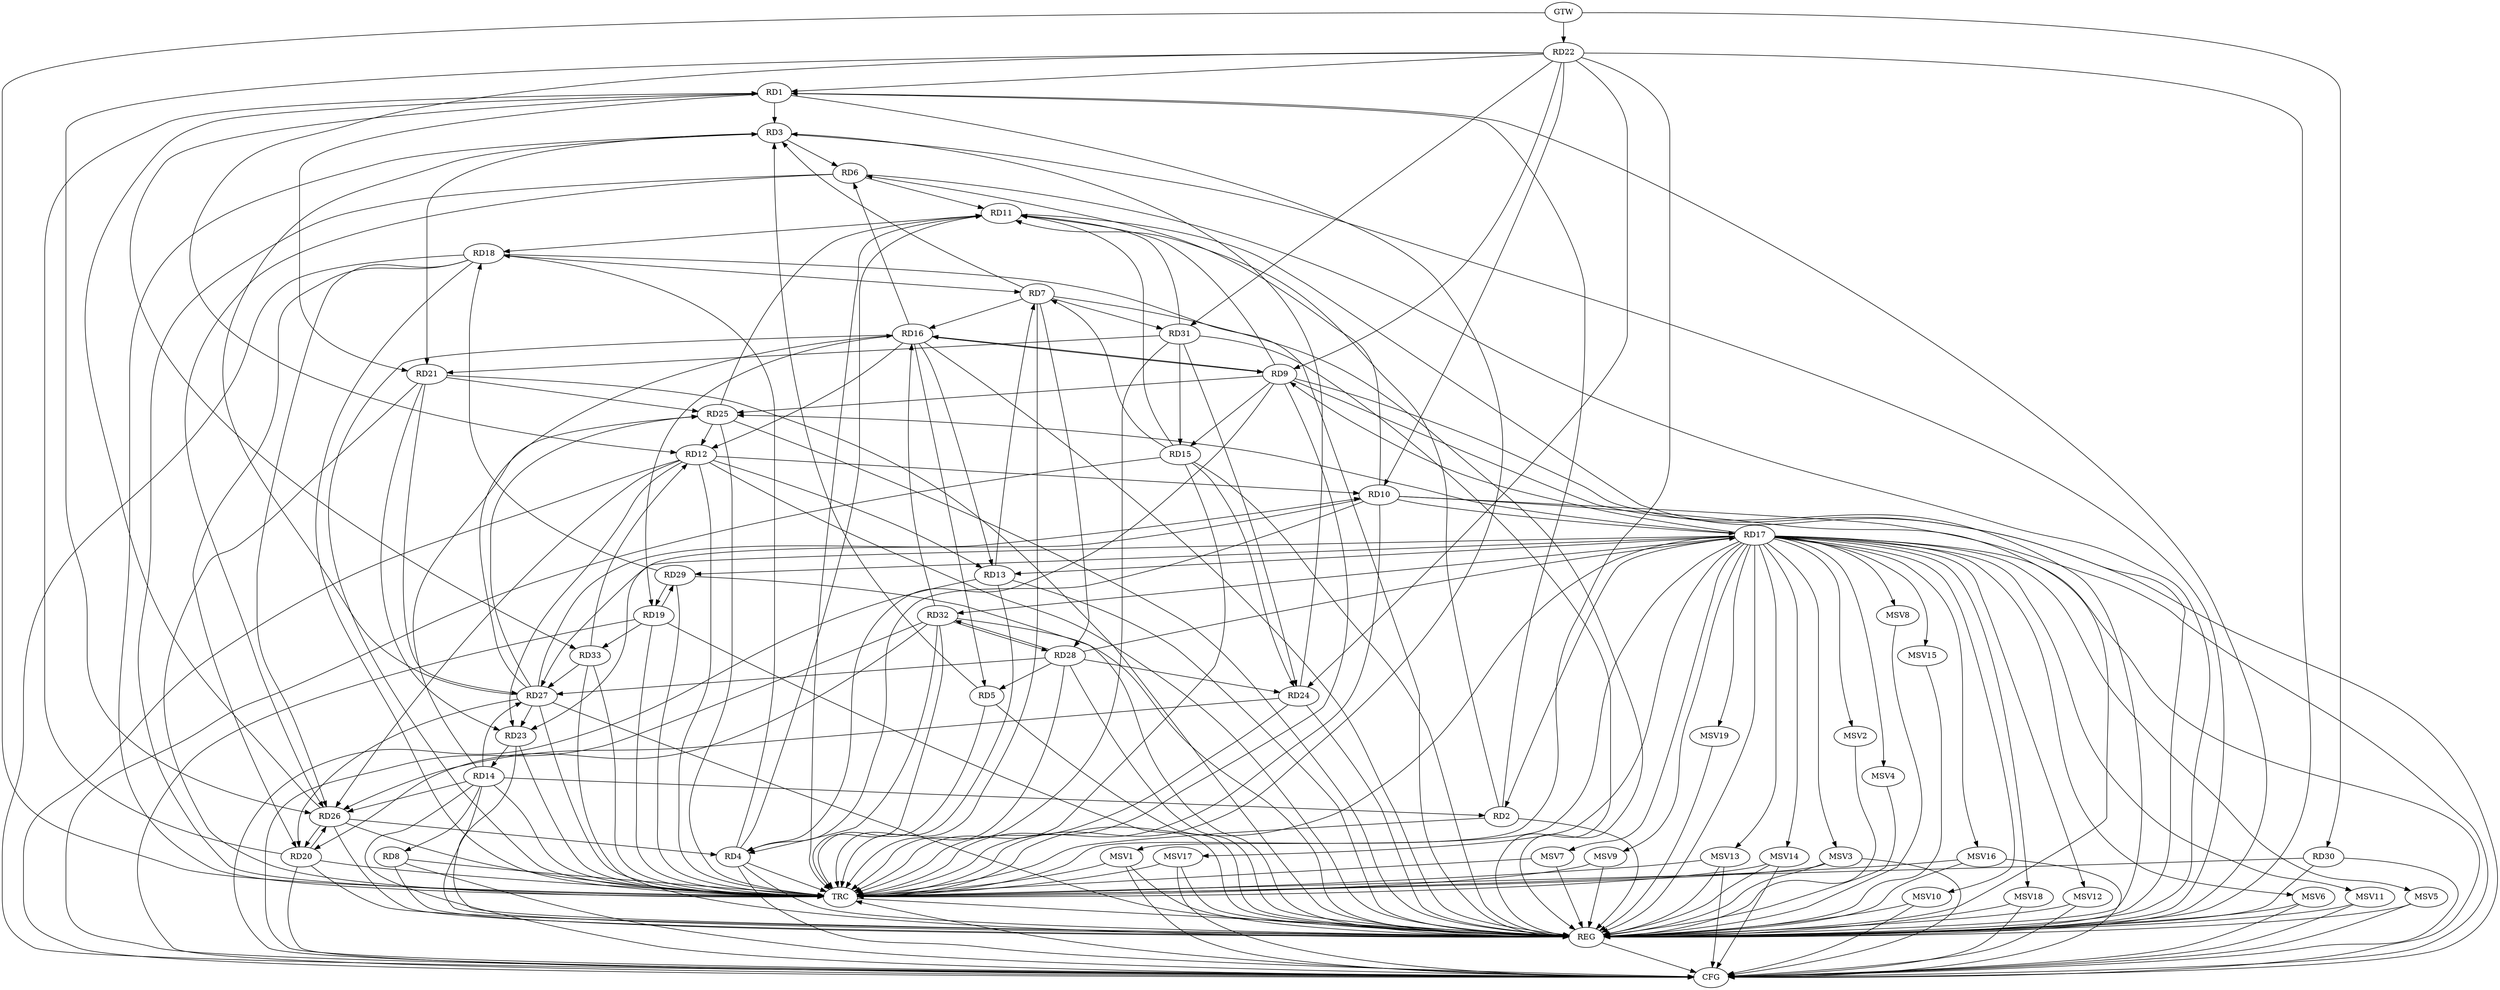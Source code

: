 strict digraph G {
  RD1 [ label="RD1" ];
  RD2 [ label="RD2" ];
  RD3 [ label="RD3" ];
  RD4 [ label="RD4" ];
  RD5 [ label="RD5" ];
  RD6 [ label="RD6" ];
  RD7 [ label="RD7" ];
  RD8 [ label="RD8" ];
  RD9 [ label="RD9" ];
  RD10 [ label="RD10" ];
  RD11 [ label="RD11" ];
  RD12 [ label="RD12" ];
  RD13 [ label="RD13" ];
  RD14 [ label="RD14" ];
  RD15 [ label="RD15" ];
  RD16 [ label="RD16" ];
  RD17 [ label="RD17" ];
  RD18 [ label="RD18" ];
  RD19 [ label="RD19" ];
  RD20 [ label="RD20" ];
  RD21 [ label="RD21" ];
  RD22 [ label="RD22" ];
  RD23 [ label="RD23" ];
  RD24 [ label="RD24" ];
  RD25 [ label="RD25" ];
  RD26 [ label="RD26" ];
  RD27 [ label="RD27" ];
  RD28 [ label="RD28" ];
  RD29 [ label="RD29" ];
  RD30 [ label="RD30" ];
  RD31 [ label="RD31" ];
  RD32 [ label="RD32" ];
  RD33 [ label="RD33" ];
  GTW [ label="GTW" ];
  REG [ label="REG" ];
  CFG [ label="CFG" ];
  TRC [ label="TRC" ];
  MSV1 [ label="MSV1" ];
  MSV2 [ label="MSV2" ];
  MSV3 [ label="MSV3" ];
  MSV4 [ label="MSV4" ];
  MSV5 [ label="MSV5" ];
  MSV6 [ label="MSV6" ];
  MSV7 [ label="MSV7" ];
  MSV8 [ label="MSV8" ];
  MSV9 [ label="MSV9" ];
  MSV10 [ label="MSV10" ];
  MSV11 [ label="MSV11" ];
  MSV12 [ label="MSV12" ];
  MSV13 [ label="MSV13" ];
  MSV14 [ label="MSV14" ];
  MSV15 [ label="MSV15" ];
  MSV16 [ label="MSV16" ];
  MSV17 [ label="MSV17" ];
  MSV18 [ label="MSV18" ];
  MSV19 [ label="MSV19" ];
  RD2 -> RD1;
  RD1 -> RD3;
  RD20 -> RD1;
  RD1 -> RD21;
  RD22 -> RD1;
  RD26 -> RD1;
  RD1 -> RD33;
  RD2 -> RD11;
  RD14 -> RD2;
  RD17 -> RD2;
  RD5 -> RD3;
  RD3 -> RD6;
  RD7 -> RD3;
  RD3 -> RD21;
  RD24 -> RD3;
  RD27 -> RD3;
  RD9 -> RD4;
  RD10 -> RD4;
  RD4 -> RD11;
  RD4 -> RD18;
  RD26 -> RD4;
  RD32 -> RD4;
  RD16 -> RD5;
  RD28 -> RD5;
  RD10 -> RD6;
  RD6 -> RD11;
  RD16 -> RD6;
  RD6 -> RD26;
  RD13 -> RD7;
  RD15 -> RD7;
  RD7 -> RD16;
  RD18 -> RD7;
  RD7 -> RD28;
  RD7 -> RD31;
  RD14 -> RD8;
  RD9 -> RD11;
  RD9 -> RD15;
  RD9 -> RD16;
  RD16 -> RD9;
  RD17 -> RD9;
  RD22 -> RD9;
  RD9 -> RD25;
  RD12 -> RD10;
  RD10 -> RD17;
  RD22 -> RD10;
  RD10 -> RD23;
  RD27 -> RD10;
  RD15 -> RD11;
  RD11 -> RD18;
  RD25 -> RD11;
  RD31 -> RD11;
  RD12 -> RD13;
  RD16 -> RD12;
  RD22 -> RD12;
  RD12 -> RD23;
  RD25 -> RD12;
  RD12 -> RD26;
  RD33 -> RD12;
  RD16 -> RD13;
  RD17 -> RD13;
  RD23 -> RD14;
  RD14 -> RD25;
  RD14 -> RD26;
  RD14 -> RD27;
  RD15 -> RD24;
  RD31 -> RD15;
  RD16 -> RD19;
  RD27 -> RD16;
  RD32 -> RD16;
  RD17 -> RD25;
  RD17 -> RD27;
  RD28 -> RD17;
  RD17 -> RD29;
  RD17 -> RD32;
  RD18 -> RD20;
  RD18 -> RD26;
  RD29 -> RD18;
  RD19 -> RD29;
  RD29 -> RD19;
  RD19 -> RD33;
  RD20 -> RD26;
  RD26 -> RD20;
  RD27 -> RD20;
  RD32 -> RD20;
  RD21 -> RD23;
  RD21 -> RD25;
  RD21 -> RD27;
  RD31 -> RD21;
  RD22 -> RD24;
  RD22 -> RD26;
  RD22 -> RD31;
  RD27 -> RD23;
  RD24 -> RD26;
  RD28 -> RD24;
  RD31 -> RD24;
  RD27 -> RD25;
  RD28 -> RD27;
  RD33 -> RD27;
  RD28 -> RD32;
  RD32 -> RD28;
  GTW -> RD22;
  GTW -> RD30;
  RD1 -> REG;
  RD2 -> REG;
  RD3 -> REG;
  RD4 -> REG;
  RD5 -> REG;
  RD6 -> REG;
  RD7 -> REG;
  RD8 -> REG;
  RD9 -> REG;
  RD10 -> REG;
  RD11 -> REG;
  RD12 -> REG;
  RD13 -> REG;
  RD14 -> REG;
  RD15 -> REG;
  RD16 -> REG;
  RD17 -> REG;
  RD18 -> REG;
  RD19 -> REG;
  RD20 -> REG;
  RD21 -> REG;
  RD22 -> REG;
  RD23 -> REG;
  RD24 -> REG;
  RD25 -> REG;
  RD26 -> REG;
  RD27 -> REG;
  RD28 -> REG;
  RD29 -> REG;
  RD30 -> REG;
  RD31 -> REG;
  RD32 -> REG;
  RD33 -> REG;
  RD17 -> CFG;
  RD9 -> CFG;
  RD10 -> CFG;
  RD8 -> CFG;
  RD12 -> CFG;
  RD13 -> CFG;
  RD15 -> CFG;
  RD32 -> CFG;
  RD20 -> CFG;
  RD14 -> CFG;
  RD30 -> CFG;
  RD4 -> CFG;
  RD18 -> CFG;
  RD19 -> CFG;
  REG -> CFG;
  RD1 -> TRC;
  RD2 -> TRC;
  RD3 -> TRC;
  RD4 -> TRC;
  RD5 -> TRC;
  RD6 -> TRC;
  RD7 -> TRC;
  RD8 -> TRC;
  RD9 -> TRC;
  RD10 -> TRC;
  RD11 -> TRC;
  RD12 -> TRC;
  RD13 -> TRC;
  RD14 -> TRC;
  RD15 -> TRC;
  RD16 -> TRC;
  RD17 -> TRC;
  RD18 -> TRC;
  RD19 -> TRC;
  RD20 -> TRC;
  RD21 -> TRC;
  RD22 -> TRC;
  RD23 -> TRC;
  RD24 -> TRC;
  RD25 -> TRC;
  RD26 -> TRC;
  RD27 -> TRC;
  RD28 -> TRC;
  RD29 -> TRC;
  RD30 -> TRC;
  RD31 -> TRC;
  RD32 -> TRC;
  RD33 -> TRC;
  GTW -> TRC;
  CFG -> TRC;
  TRC -> REG;
  RD17 -> MSV1;
  RD17 -> MSV2;
  RD17 -> MSV3;
  RD17 -> MSV4;
  RD17 -> MSV5;
  MSV1 -> REG;
  MSV1 -> TRC;
  MSV1 -> CFG;
  MSV2 -> REG;
  MSV3 -> REG;
  MSV3 -> TRC;
  MSV3 -> CFG;
  MSV4 -> REG;
  MSV5 -> REG;
  MSV5 -> CFG;
  RD17 -> MSV6;
  MSV6 -> REG;
  MSV6 -> CFG;
  RD17 -> MSV7;
  RD17 -> MSV8;
  RD17 -> MSV9;
  MSV7 -> REG;
  MSV7 -> TRC;
  MSV8 -> REG;
  MSV9 -> REG;
  MSV9 -> TRC;
  RD17 -> MSV10;
  MSV10 -> REG;
  MSV10 -> CFG;
  RD17 -> MSV11;
  RD17 -> MSV12;
  MSV11 -> REG;
  MSV11 -> CFG;
  MSV12 -> REG;
  MSV12 -> CFG;
  RD17 -> MSV13;
  RD17 -> MSV14;
  MSV13 -> REG;
  MSV13 -> TRC;
  MSV13 -> CFG;
  MSV14 -> REG;
  MSV14 -> TRC;
  MSV14 -> CFG;
  RD17 -> MSV15;
  RD17 -> MSV16;
  MSV15 -> REG;
  MSV16 -> REG;
  MSV16 -> TRC;
  MSV16 -> CFG;
  RD17 -> MSV17;
  MSV17 -> REG;
  MSV17 -> TRC;
  MSV17 -> CFG;
  RD17 -> MSV18;
  MSV18 -> REG;
  MSV18 -> CFG;
  RD17 -> MSV19;
  MSV19 -> REG;
}
